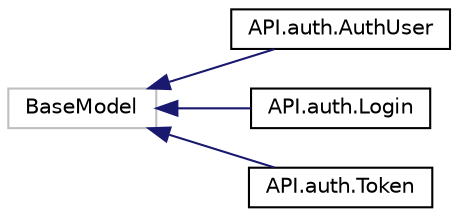 digraph "Graphical Class Hierarchy"
{
 // LATEX_PDF_SIZE
  edge [fontname="Helvetica",fontsize="10",labelfontname="Helvetica",labelfontsize="10"];
  node [fontname="Helvetica",fontsize="10",shape=record];
  rankdir="LR";
  Node32 [label="BaseModel",height=0.2,width=0.4,color="grey75", fillcolor="white", style="filled",tooltip=" "];
  Node32 -> Node0 [dir="back",color="midnightblue",fontsize="10",style="solid",fontname="Helvetica"];
  Node0 [label="API.auth.AuthUser",height=0.2,width=0.4,color="black", fillcolor="white", style="filled",URL="$classAPI_1_1auth_1_1AuthUser.html",tooltip=" "];
  Node32 -> Node34 [dir="back",color="midnightblue",fontsize="10",style="solid",fontname="Helvetica"];
  Node34 [label="API.auth.Login",height=0.2,width=0.4,color="black", fillcolor="white", style="filled",URL="$classAPI_1_1auth_1_1Login.html",tooltip=" "];
  Node32 -> Node35 [dir="back",color="midnightblue",fontsize="10",style="solid",fontname="Helvetica"];
  Node35 [label="API.auth.Token",height=0.2,width=0.4,color="black", fillcolor="white", style="filled",URL="$classAPI_1_1auth_1_1Token.html",tooltip=" "];
}
